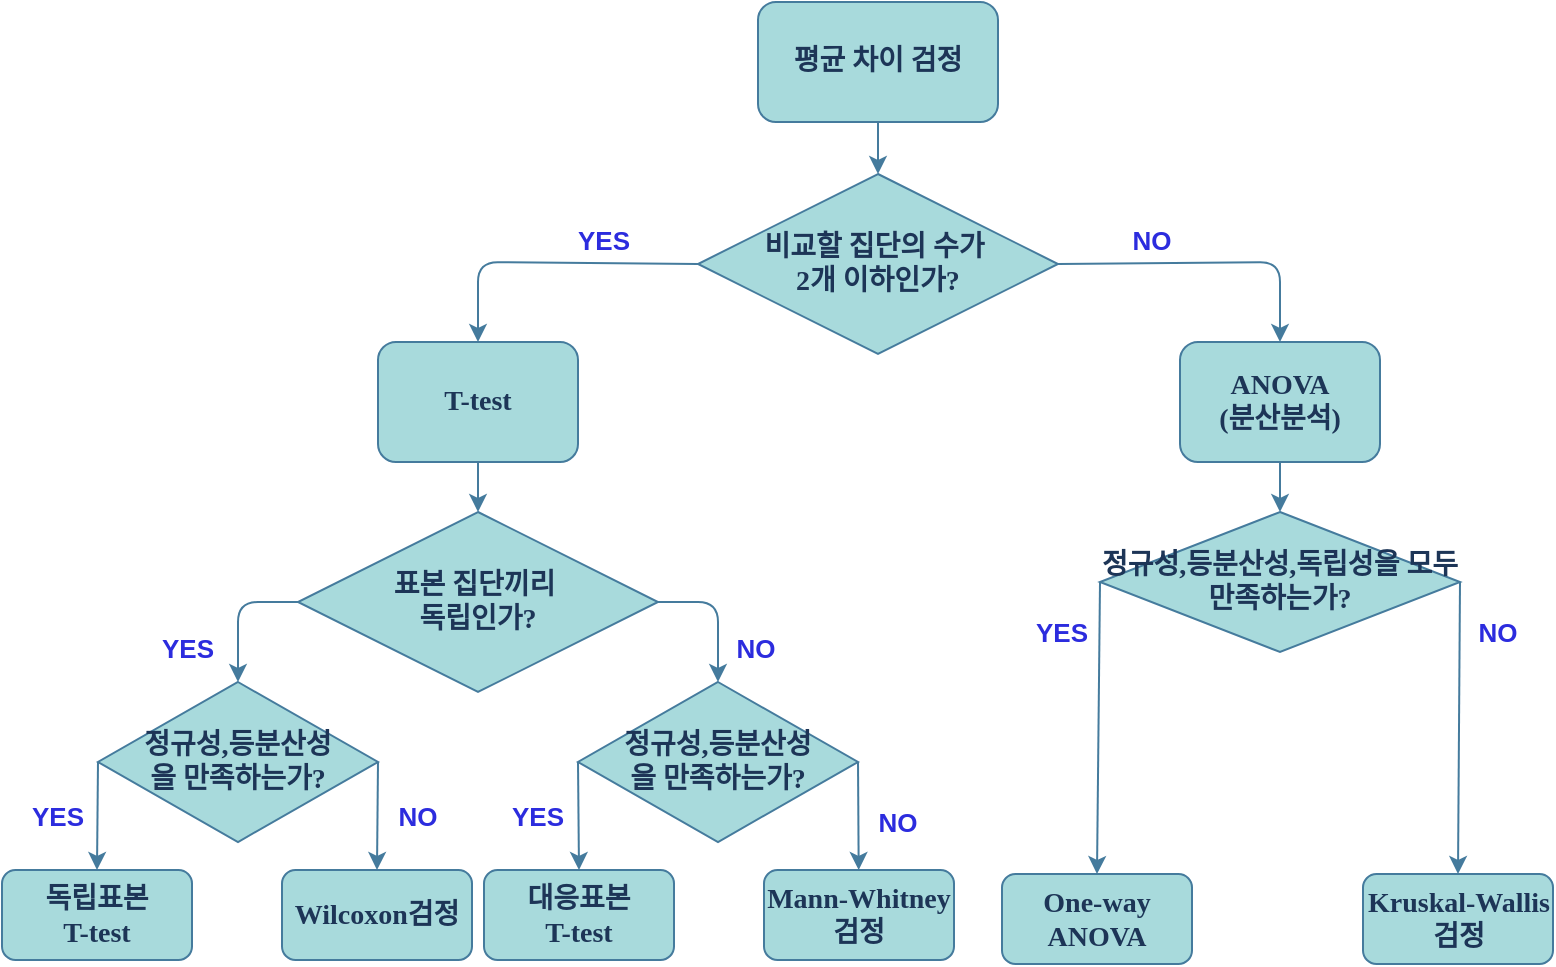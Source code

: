 <mxfile version="14.6.13" type="github">
  <diagram name="Page-1" id="74e2e168-ea6b-b213-b513-2b3c1d86103e">
    <mxGraphModel dx="2073" dy="934" grid="0" gridSize="10" guides="1" tooltips="1" connect="1" arrows="1" fold="1" page="0" pageScale="1" pageWidth="1100" pageHeight="850" background="#FFFFFF" math="0" shadow="0">
      <root>
        <mxCell id="0" />
        <mxCell id="1" parent="0" />
        <mxCell id="wRmezuv_6qh3SEUALK7n-1" value="평균 차이 검정" style="rounded=1;whiteSpace=wrap;html=1;fontSize=14;fontFamily=Tahoma;fontStyle=1;fillColor=#A8DADC;strokeColor=#457B9D;fontColor=#1D3557;" vertex="1" parent="1">
          <mxGeometry x="360" y="60" width="120" height="60" as="geometry" />
        </mxCell>
        <mxCell id="wRmezuv_6qh3SEUALK7n-2" value="비교할 집단의 수가&amp;nbsp;&lt;br style=&quot;font-size: 14px;&quot;&gt;2개 이하인가?" style="rhombus;whiteSpace=wrap;html=1;fontSize=14;fontFamily=Tahoma;fontStyle=1;fillColor=#A8DADC;strokeColor=#457B9D;fontColor=#1D3557;" vertex="1" parent="1">
          <mxGeometry x="330" y="146" width="180" height="90" as="geometry" />
        </mxCell>
        <mxCell id="wRmezuv_6qh3SEUALK7n-3" value="T-test" style="rounded=1;whiteSpace=wrap;html=1;fontSize=14;fontFamily=Tahoma;fontStyle=1;fillColor=#A8DADC;strokeColor=#457B9D;fontColor=#1D3557;" vertex="1" parent="1">
          <mxGeometry x="170" y="230" width="100" height="60" as="geometry" />
        </mxCell>
        <mxCell id="wRmezuv_6qh3SEUALK7n-4" value="ANOVA&lt;br style=&quot;font-size: 14px;&quot;&gt;(분산분석)" style="rounded=1;whiteSpace=wrap;html=1;fontSize=14;fontFamily=Tahoma;fontStyle=1;fillColor=#A8DADC;strokeColor=#457B9D;fontColor=#1D3557;" vertex="1" parent="1">
          <mxGeometry x="571" y="230" width="100" height="60" as="geometry" />
        </mxCell>
        <mxCell id="wRmezuv_6qh3SEUALK7n-5" value="표본 집단끼리&amp;nbsp;&lt;br&gt;독립인가?" style="rhombus;whiteSpace=wrap;html=1;fontSize=14;fontFamily=Tahoma;fontStyle=1;fillColor=#A8DADC;strokeColor=#457B9D;fontColor=#1D3557;" vertex="1" parent="1">
          <mxGeometry x="130" y="315" width="180" height="90" as="geometry" />
        </mxCell>
        <mxCell id="wRmezuv_6qh3SEUALK7n-6" value="정규성,등분산성&lt;br&gt;을 만족하는가?" style="rhombus;whiteSpace=wrap;html=1;fontSize=14;fontFamily=Tahoma;fontStyle=1;fillColor=#A8DADC;strokeColor=#457B9D;fontColor=#1D3557;" vertex="1" parent="1">
          <mxGeometry x="30" y="400" width="140" height="80" as="geometry" />
        </mxCell>
        <mxCell id="wRmezuv_6qh3SEUALK7n-7" value="독립표본&lt;br style=&quot;font-size: 14px;&quot;&gt;T-test" style="rounded=1;whiteSpace=wrap;html=1;fontSize=14;fontFamily=Tahoma;fontStyle=1;fillColor=#A8DADC;strokeColor=#457B9D;fontColor=#1D3557;" vertex="1" parent="1">
          <mxGeometry x="-18" y="494" width="95" height="45" as="geometry" />
        </mxCell>
        <mxCell id="wRmezuv_6qh3SEUALK7n-8" value="One-way ANOVA" style="rounded=1;whiteSpace=wrap;html=1;fontSize=14;fontFamily=Tahoma;fontStyle=1;fillColor=#A8DADC;strokeColor=#457B9D;fontColor=#1D3557;" vertex="1" parent="1">
          <mxGeometry x="482" y="496" width="95" height="45" as="geometry" />
        </mxCell>
        <mxCell id="wRmezuv_6qh3SEUALK7n-9" value="Kruskal-Wallis 검정" style="rounded=1;whiteSpace=wrap;html=1;fontSize=14;fontFamily=Tahoma;fontStyle=1;fillColor=#A8DADC;strokeColor=#457B9D;fontColor=#1D3557;" vertex="1" parent="1">
          <mxGeometry x="662.5" y="496" width="95" height="45" as="geometry" />
        </mxCell>
        <mxCell id="wRmezuv_6qh3SEUALK7n-10" value="대응표본&lt;br style=&quot;font-size: 14px;&quot;&gt;T-test" style="rounded=1;whiteSpace=wrap;html=1;fontSize=14;fontFamily=Tahoma;fontStyle=1;fillColor=#A8DADC;strokeColor=#457B9D;fontColor=#1D3557;" vertex="1" parent="1">
          <mxGeometry x="223" y="494" width="95" height="45" as="geometry" />
        </mxCell>
        <mxCell id="wRmezuv_6qh3SEUALK7n-11" value="정규성,등분산성,독립성을 모두 만족하는가?" style="rhombus;whiteSpace=wrap;html=1;fontSize=14;fontFamily=Tahoma;fontStyle=1;fillColor=#A8DADC;strokeColor=#457B9D;fontColor=#1D3557;" vertex="1" parent="1">
          <mxGeometry x="531" y="315" width="180" height="70" as="geometry" />
        </mxCell>
        <mxCell id="wRmezuv_6qh3SEUALK7n-12" value="정규성,등분산성&lt;br&gt;을 만족하는가?" style="rhombus;whiteSpace=wrap;html=1;fontSize=14;fontFamily=Tahoma;fontStyle=1;fillColor=#A8DADC;strokeColor=#457B9D;fontColor=#1D3557;" vertex="1" parent="1">
          <mxGeometry x="270" y="400" width="140" height="80" as="geometry" />
        </mxCell>
        <mxCell id="wRmezuv_6qh3SEUALK7n-13" value="Wilcoxon검정" style="rounded=1;whiteSpace=wrap;html=1;fontSize=14;fontFamily=Tahoma;fontStyle=1;fillColor=#A8DADC;strokeColor=#457B9D;fontColor=#1D3557;" vertex="1" parent="1">
          <mxGeometry x="122" y="494" width="95" height="45" as="geometry" />
        </mxCell>
        <mxCell id="wRmezuv_6qh3SEUALK7n-14" value="Mann-Whitney 검정" style="rounded=1;whiteSpace=wrap;html=1;fontSize=14;fontFamily=Tahoma;fontStyle=1;fillColor=#A8DADC;strokeColor=#457B9D;fontColor=#1D3557;" vertex="1" parent="1">
          <mxGeometry x="363" y="494" width="95" height="45" as="geometry" />
        </mxCell>
        <mxCell id="wRmezuv_6qh3SEUALK7n-15" value="" style="endArrow=classic;html=1;exitX=0.5;exitY=1;exitDx=0;exitDy=0;fontSize=14;fontFamily=Tahoma;fontStyle=1;labelBackgroundColor=#F1FAEE;strokeColor=#457B9D;fontColor=#1D3557;" edge="1" parent="1" source="wRmezuv_6qh3SEUALK7n-1" target="wRmezuv_6qh3SEUALK7n-2">
          <mxGeometry width="50" height="50" relative="1" as="geometry">
            <mxPoint x="525" y="130" as="sourcePoint" />
            <mxPoint x="575" y="80" as="targetPoint" />
          </mxGeometry>
        </mxCell>
        <mxCell id="wRmezuv_6qh3SEUALK7n-17" value="" style="endArrow=classic;html=1;exitX=0;exitY=0.5;exitDx=0;exitDy=0;fontSize=14;fontFamily=Tahoma;fontStyle=1;labelBackgroundColor=#F1FAEE;strokeColor=#457B9D;fontColor=#1D3557;" edge="1" parent="1" source="wRmezuv_6qh3SEUALK7n-2" target="wRmezuv_6qh3SEUALK7n-3">
          <mxGeometry width="50" height="50" relative="1" as="geometry">
            <mxPoint x="300" y="165" as="sourcePoint" />
            <mxPoint x="290" y="230" as="targetPoint" />
            <Array as="points">
              <mxPoint x="220" y="190" />
            </Array>
          </mxGeometry>
        </mxCell>
        <mxCell id="wRmezuv_6qh3SEUALK7n-18" value="" style="endArrow=classic;html=1;exitX=1;exitY=0.5;exitDx=0;exitDy=0;entryX=0.5;entryY=0;entryDx=0;entryDy=0;fontSize=14;fontFamily=Tahoma;fontStyle=1;labelBackgroundColor=#F1FAEE;strokeColor=#457B9D;fontColor=#1D3557;" edge="1" parent="1" source="wRmezuv_6qh3SEUALK7n-2" target="wRmezuv_6qh3SEUALK7n-4">
          <mxGeometry width="50" height="50" relative="1" as="geometry">
            <mxPoint x="541.0" y="165" as="sourcePoint" />
            <mxPoint x="601" y="225" as="targetPoint" />
            <Array as="points">
              <mxPoint x="621" y="190" />
            </Array>
          </mxGeometry>
        </mxCell>
        <mxCell id="wRmezuv_6qh3SEUALK7n-19" value="" style="endArrow=classic;html=1;exitX=0.5;exitY=1;exitDx=0;exitDy=0;entryX=0.5;entryY=0;entryDx=0;entryDy=0;fontSize=14;fontFamily=Tahoma;fontStyle=1;labelBackgroundColor=#F1FAEE;strokeColor=#457B9D;fontColor=#1D3557;" edge="1" parent="1" source="wRmezuv_6qh3SEUALK7n-3" target="wRmezuv_6qh3SEUALK7n-5">
          <mxGeometry width="50" height="50" relative="1" as="geometry">
            <mxPoint x="280" y="360" as="sourcePoint" />
            <mxPoint x="330" y="310" as="targetPoint" />
          </mxGeometry>
        </mxCell>
        <mxCell id="wRmezuv_6qh3SEUALK7n-20" value="" style="endArrow=classic;html=1;exitX=0;exitY=0.5;exitDx=0;exitDy=0;entryX=0.5;entryY=0;entryDx=0;entryDy=0;fontSize=14;fontFamily=Tahoma;fontStyle=1;labelBackgroundColor=#F1FAEE;strokeColor=#457B9D;fontColor=#1D3557;" edge="1" parent="1" source="wRmezuv_6qh3SEUALK7n-5" target="wRmezuv_6qh3SEUALK7n-6">
          <mxGeometry width="50" height="50" relative="1" as="geometry">
            <mxPoint x="280" y="360" as="sourcePoint" />
            <mxPoint x="50" y="370" as="targetPoint" />
            <Array as="points">
              <mxPoint x="100" y="360" />
            </Array>
          </mxGeometry>
        </mxCell>
        <mxCell id="wRmezuv_6qh3SEUALK7n-21" value="" style="endArrow=classic;html=1;exitX=1;exitY=0.5;exitDx=0;exitDy=0;entryX=0.5;entryY=0;entryDx=0;entryDy=0;fontSize=14;fontFamily=Tahoma;fontStyle=1;labelBackgroundColor=#F1FAEE;strokeColor=#457B9D;fontColor=#1D3557;" edge="1" parent="1" source="wRmezuv_6qh3SEUALK7n-5" target="wRmezuv_6qh3SEUALK7n-12">
          <mxGeometry width="50" height="50" relative="1" as="geometry">
            <mxPoint x="280" y="360" as="sourcePoint" />
            <mxPoint x="340" y="440" as="targetPoint" />
            <Array as="points">
              <mxPoint x="340" y="360" />
            </Array>
          </mxGeometry>
        </mxCell>
        <mxCell id="wRmezuv_6qh3SEUALK7n-22" value="" style="endArrow=classic;html=1;exitX=0;exitY=0.5;exitDx=0;exitDy=0;entryX=0.5;entryY=0;entryDx=0;entryDy=0;exitPerimeter=0;fontSize=14;fontFamily=Tahoma;fontStyle=1;labelBackgroundColor=#F1FAEE;strokeColor=#457B9D;fontColor=#1D3557;" edge="1" parent="1" source="wRmezuv_6qh3SEUALK7n-6" target="wRmezuv_6qh3SEUALK7n-7">
          <mxGeometry width="50" height="50" relative="1" as="geometry">
            <mxPoint x="5" y="440" as="sourcePoint" />
            <mxPoint x="-65" y="490" as="targetPoint" />
            <Array as="points" />
          </mxGeometry>
        </mxCell>
        <mxCell id="wRmezuv_6qh3SEUALK7n-23" value="" style="endArrow=classic;html=1;entryX=0.5;entryY=0;entryDx=0;entryDy=0;exitX=1;exitY=0.5;exitDx=0;exitDy=0;fontSize=14;fontFamily=Tahoma;fontStyle=1;labelBackgroundColor=#F1FAEE;strokeColor=#457B9D;fontColor=#1D3557;" edge="1" parent="1" source="wRmezuv_6qh3SEUALK7n-6" target="wRmezuv_6qh3SEUALK7n-13">
          <mxGeometry width="50" height="50" relative="1" as="geometry">
            <mxPoint x="160" y="470" as="sourcePoint" />
            <mxPoint x="225.0" y="490" as="targetPoint" />
            <Array as="points" />
          </mxGeometry>
        </mxCell>
        <mxCell id="wRmezuv_6qh3SEUALK7n-28" value="" style="endArrow=classic;html=1;exitX=0;exitY=0.5;exitDx=0;exitDy=0;entryX=0.5;entryY=0;entryDx=0;entryDy=0;fontSize=14;fontFamily=Tahoma;fontStyle=1;labelBackgroundColor=#F1FAEE;strokeColor=#457B9D;fontColor=#1D3557;" edge="1" parent="1" source="wRmezuv_6qh3SEUALK7n-12" target="wRmezuv_6qh3SEUALK7n-10">
          <mxGeometry width="50" height="50" relative="1" as="geometry">
            <mxPoint x="40" y="450" as="sourcePoint" />
            <mxPoint x="39" y="490" as="targetPoint" />
            <Array as="points" />
          </mxGeometry>
        </mxCell>
        <mxCell id="wRmezuv_6qh3SEUALK7n-29" value="" style="endArrow=classic;html=1;exitX=1;exitY=0.5;exitDx=0;exitDy=0;fontSize=14;fontFamily=Tahoma;fontStyle=1;labelBackgroundColor=#F1FAEE;strokeColor=#457B9D;fontColor=#1D3557;" edge="1" parent="1" source="wRmezuv_6qh3SEUALK7n-12" target="wRmezuv_6qh3SEUALK7n-14">
          <mxGeometry width="50" height="50" relative="1" as="geometry">
            <mxPoint x="180" y="450" as="sourcePoint" />
            <mxPoint x="181" y="490" as="targetPoint" />
            <Array as="points" />
          </mxGeometry>
        </mxCell>
        <mxCell id="wRmezuv_6qh3SEUALK7n-30" value="" style="endArrow=classic;html=1;exitX=0.5;exitY=1;exitDx=0;exitDy=0;entryX=0.5;entryY=0;entryDx=0;entryDy=0;fontSize=14;fontFamily=Tahoma;fontStyle=1;labelBackgroundColor=#F1FAEE;strokeColor=#457B9D;fontColor=#1D3557;" edge="1" parent="1" source="wRmezuv_6qh3SEUALK7n-4" target="wRmezuv_6qh3SEUALK7n-11">
          <mxGeometry width="50" height="50" relative="1" as="geometry">
            <mxPoint x="401" y="360" as="sourcePoint" />
            <mxPoint x="451" y="310" as="targetPoint" />
          </mxGeometry>
        </mxCell>
        <mxCell id="wRmezuv_6qh3SEUALK7n-35" value="" style="endArrow=classic;html=1;exitX=0;exitY=0.5;exitDx=0;exitDy=0;entryX=0.5;entryY=0;entryDx=0;entryDy=0;fontSize=14;fontFamily=Tahoma;fontStyle=1;labelBackgroundColor=#F1FAEE;strokeColor=#457B9D;fontColor=#1D3557;" edge="1" parent="1" source="wRmezuv_6qh3SEUALK7n-11" target="wRmezuv_6qh3SEUALK7n-8">
          <mxGeometry width="50" height="50" relative="1" as="geometry">
            <mxPoint x="670" y="380" as="sourcePoint" />
            <mxPoint x="720" y="330" as="targetPoint" />
          </mxGeometry>
        </mxCell>
        <mxCell id="wRmezuv_6qh3SEUALK7n-36" value="" style="endArrow=classic;html=1;exitX=1;exitY=0.5;exitDx=0;exitDy=0;entryX=0.5;entryY=0;entryDx=0;entryDy=0;fontSize=14;fontFamily=Tahoma;fontStyle=1;labelBackgroundColor=#F1FAEE;strokeColor=#457B9D;fontColor=#1D3557;" edge="1" parent="1" source="wRmezuv_6qh3SEUALK7n-11" target="wRmezuv_6qh3SEUALK7n-9">
          <mxGeometry width="50" height="50" relative="1" as="geometry">
            <mxPoint x="670" y="380" as="sourcePoint" />
            <mxPoint x="720" y="330" as="targetPoint" />
          </mxGeometry>
        </mxCell>
        <mxCell id="wRmezuv_6qh3SEUALK7n-37" value="&lt;b style=&quot;font-size: 13px;&quot;&gt;YES&lt;/b&gt;" style="text;html=1;strokeColor=none;fillColor=none;align=center;verticalAlign=middle;whiteSpace=wrap;rounded=0;sketch=0;fontSize=13;fontColor=#2C2CDE;" vertex="1" parent="1">
          <mxGeometry x="263" y="169" width="40" height="20" as="geometry" />
        </mxCell>
        <mxCell id="wRmezuv_6qh3SEUALK7n-38" value="&lt;b style=&quot;font-size: 13px;&quot;&gt;YES&lt;/b&gt;" style="text;html=1;strokeColor=none;fillColor=none;align=center;verticalAlign=middle;whiteSpace=wrap;rounded=0;sketch=0;fontSize=13;fontColor=#2C2CDE;" vertex="1" parent="1">
          <mxGeometry x="55" y="373" width="40" height="20" as="geometry" />
        </mxCell>
        <mxCell id="wRmezuv_6qh3SEUALK7n-40" value="&lt;b style=&quot;font-size: 13px;&quot;&gt;YES&lt;/b&gt;" style="text;html=1;strokeColor=none;fillColor=none;align=center;verticalAlign=middle;whiteSpace=wrap;rounded=0;sketch=0;fontSize=13;fontColor=#2C2CDE;" vertex="1" parent="1">
          <mxGeometry x="492" y="365" width="40" height="20" as="geometry" />
        </mxCell>
        <mxCell id="wRmezuv_6qh3SEUALK7n-41" value="&lt;b style=&quot;font-size: 13px;&quot;&gt;YES&lt;/b&gt;" style="text;html=1;strokeColor=none;fillColor=none;align=center;verticalAlign=middle;whiteSpace=wrap;rounded=0;sketch=0;fontSize=13;fontColor=#2C2CDE;" vertex="1" parent="1">
          <mxGeometry x="-10" y="457" width="40" height="20" as="geometry" />
        </mxCell>
        <mxCell id="wRmezuv_6qh3SEUALK7n-42" value="&lt;b style=&quot;font-size: 13px;&quot;&gt;YES&lt;/b&gt;" style="text;html=1;strokeColor=none;fillColor=none;align=center;verticalAlign=middle;whiteSpace=wrap;rounded=0;sketch=0;fontSize=13;fontColor=#2C2CDE;" vertex="1" parent="1">
          <mxGeometry x="230" y="457" width="40" height="20" as="geometry" />
        </mxCell>
        <mxCell id="wRmezuv_6qh3SEUALK7n-43" value="&lt;b style=&quot;font-size: 13px&quot;&gt;NO&lt;/b&gt;" style="text;html=1;strokeColor=none;fillColor=none;align=center;verticalAlign=middle;whiteSpace=wrap;rounded=0;sketch=0;fontSize=13;fontColor=#2C2CDE;" vertex="1" parent="1">
          <mxGeometry x="537" y="169" width="40" height="20" as="geometry" />
        </mxCell>
        <mxCell id="wRmezuv_6qh3SEUALK7n-44" value="&lt;b style=&quot;font-size: 13px&quot;&gt;NO&lt;/b&gt;" style="text;html=1;strokeColor=none;fillColor=none;align=center;verticalAlign=middle;whiteSpace=wrap;rounded=0;sketch=0;fontSize=13;fontColor=#2C2CDE;" vertex="1" parent="1">
          <mxGeometry x="710" y="365" width="40" height="20" as="geometry" />
        </mxCell>
        <mxCell id="wRmezuv_6qh3SEUALK7n-45" value="&lt;b style=&quot;font-size: 13px&quot;&gt;NO&lt;/b&gt;" style="text;html=1;strokeColor=none;fillColor=none;align=center;verticalAlign=middle;whiteSpace=wrap;rounded=0;sketch=0;fontSize=13;fontColor=#2C2CDE;" vertex="1" parent="1">
          <mxGeometry x="339" y="373" width="40" height="20" as="geometry" />
        </mxCell>
        <mxCell id="wRmezuv_6qh3SEUALK7n-46" value="&lt;b style=&quot;font-size: 13px&quot;&gt;NO&lt;/b&gt;" style="text;html=1;strokeColor=none;fillColor=none;align=center;verticalAlign=middle;whiteSpace=wrap;rounded=0;sketch=0;fontSize=13;fontColor=#2C2CDE;" vertex="1" parent="1">
          <mxGeometry x="410" y="460" width="40" height="20" as="geometry" />
        </mxCell>
        <mxCell id="wRmezuv_6qh3SEUALK7n-47" value="&lt;b style=&quot;font-size: 13px&quot;&gt;NO&lt;/b&gt;" style="text;html=1;strokeColor=none;fillColor=none;align=center;verticalAlign=middle;whiteSpace=wrap;rounded=0;sketch=0;fontSize=13;fontColor=#2C2CDE;" vertex="1" parent="1">
          <mxGeometry x="170" y="457" width="40" height="20" as="geometry" />
        </mxCell>
      </root>
    </mxGraphModel>
  </diagram>
</mxfile>
